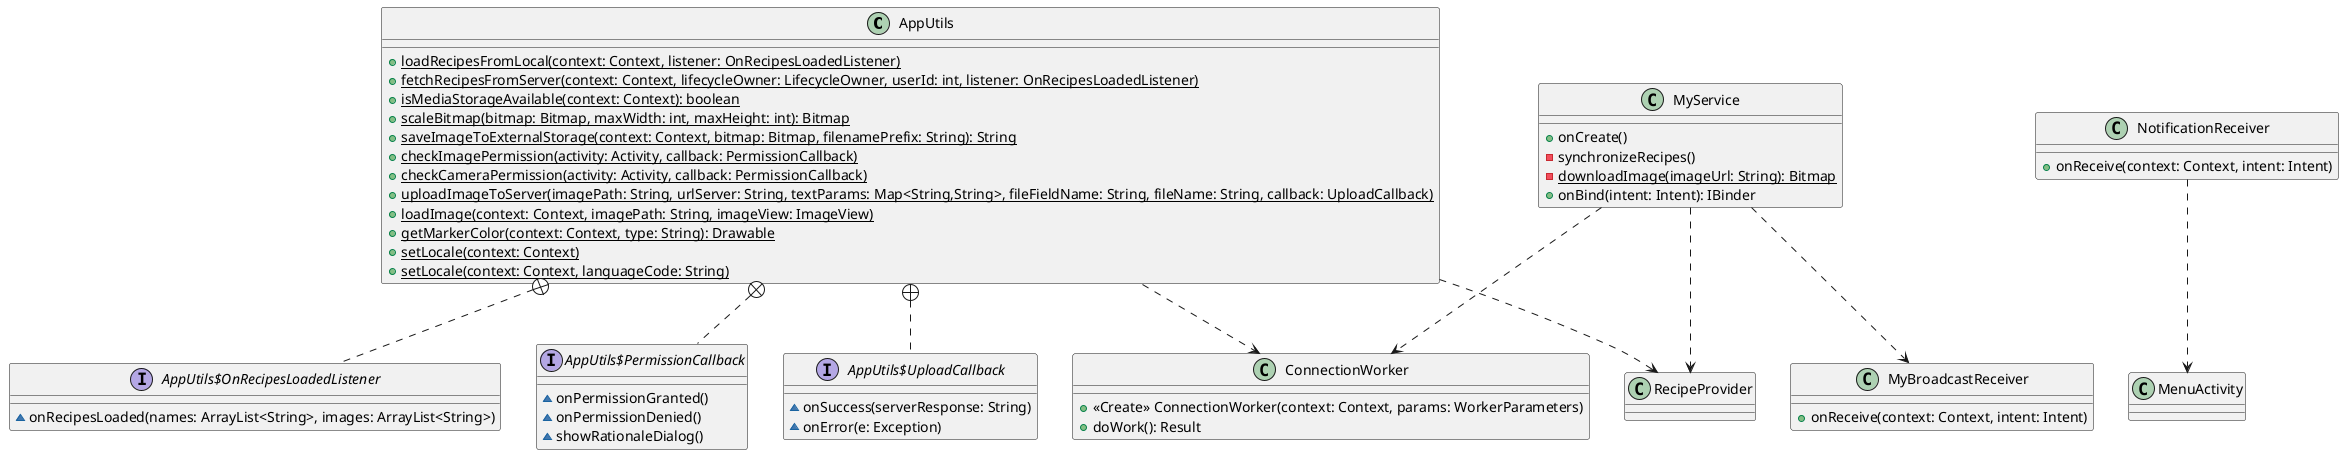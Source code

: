 @startuml
class AppUtils {
+ {static} loadRecipesFromLocal(context: Context, listener: OnRecipesLoadedListener)
+ {static} fetchRecipesFromServer(context: Context, lifecycleOwner: LifecycleOwner, userId: int, listener: OnRecipesLoadedListener)
+ {static} isMediaStorageAvailable(context: Context): boolean
+ {static} scaleBitmap(bitmap: Bitmap, maxWidth: int, maxHeight: int): Bitmap
+ {static} saveImageToExternalStorage(context: Context, bitmap: Bitmap, filenamePrefix: String): String
+ {static} checkImagePermission(activity: Activity, callback: PermissionCallback)
+ {static} checkCameraPermission(activity: Activity, callback: PermissionCallback)
+ {static} uploadImageToServer(imagePath: String, urlServer: String, textParams: Map<String,String>, fileFieldName: String, fileName: String, callback: UploadCallback)
+ {static} loadImage(context: Context, imagePath: String, imageView: ImageView)
+ {static} getMarkerColor(context: Context, type: String): Drawable
+ {static} setLocale(context: Context)
+ {static} setLocale(context: Context, languageCode: String)
}

interface AppUtils$OnRecipesLoadedListener {
~ onRecipesLoaded(names: ArrayList<String>, images: ArrayList<String>)
}

interface AppUtils$PermissionCallback {
~ onPermissionGranted()
~ onPermissionDenied()
~ showRationaleDialog()
}

interface AppUtils$UploadCallback {
~ onSuccess(serverResponse: String)
~ onError(e: Exception)
}

class MyService {
+ onCreate()
- synchronizeRecipes()
- {static} downloadImage(imageUrl: String): Bitmap
+ onBind(intent: Intent): IBinder
}

class ConnectionWorker {
+ <<Create>> ConnectionWorker(context: Context, params: WorkerParameters)
+ doWork(): Result
}

class NotificationReceiver {
+ onReceive(context: Context, intent: Intent)
}

class MyBroadcastReceiver {
+ onReceive(context: Context, intent: Intent)
}

AppUtils +.. AppUtils$OnRecipesLoadedListener
AppUtils +.. AppUtils$PermissionCallback
AppUtils +.. AppUtils$UploadCallback
AppUtils ..> RecipeProvider
AppUtils ..> ConnectionWorker

MyService ..> ConnectionWorker
MyService ..> RecipeProvider
MyService ..> MyBroadcastReceiver

NotificationReceiver ..> MenuActivity
@enduml
